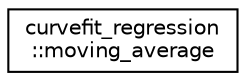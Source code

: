 digraph "Graphical Class Hierarchy"
{
  edge [fontname="Helvetica",fontsize="10",labelfontname="Helvetica",labelfontsize="10"];
  node [fontname="Helvetica",fontsize="10",shape=record];
  rankdir="LR";
  Node0 [label="curvefit_regression\l::moving_average",height=0.2,width=0.4,color="black", fillcolor="white", style="filled",URL="$interfacecurvefit__regression_1_1moving__average.html",tooltip="Applies a moving average to smooth a data set. "];
}

